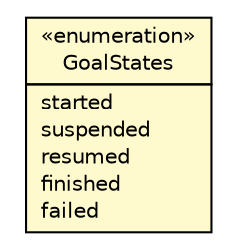 #!/usr/local/bin/dot
#
# Class diagram 
# Generated by UMLGraph version R5_6_6-1-g9240c4 (http://www.umlgraph.org/)
#

digraph G {
	edge [fontname="Helvetica",fontsize=10,labelfontname="Helvetica",labelfontsize=10];
	node [fontname="Helvetica",fontsize=10,shape=plaintext];
	nodesep=0.25;
	ranksep=0.5;
	// jason.asSemantics.GoalListener.GoalStates
	c20381 [label=<<table title="jason.asSemantics.GoalListener.GoalStates" border="0" cellborder="1" cellspacing="0" cellpadding="2" port="p" bgcolor="lemonChiffon" href="./GoalListener.GoalStates.html">
		<tr><td><table border="0" cellspacing="0" cellpadding="1">
<tr><td align="center" balign="center"> &#171;enumeration&#187; </td></tr>
<tr><td align="center" balign="center"> GoalStates </td></tr>
		</table></td></tr>
		<tr><td><table border="0" cellspacing="0" cellpadding="1">
<tr><td align="left" balign="left"> started </td></tr>
<tr><td align="left" balign="left"> suspended </td></tr>
<tr><td align="left" balign="left"> resumed </td></tr>
<tr><td align="left" balign="left"> finished </td></tr>
<tr><td align="left" balign="left"> failed </td></tr>
		</table></td></tr>
		</table>>, URL="./GoalListener.GoalStates.html", fontname="Helvetica", fontcolor="black", fontsize=10.0];
}

